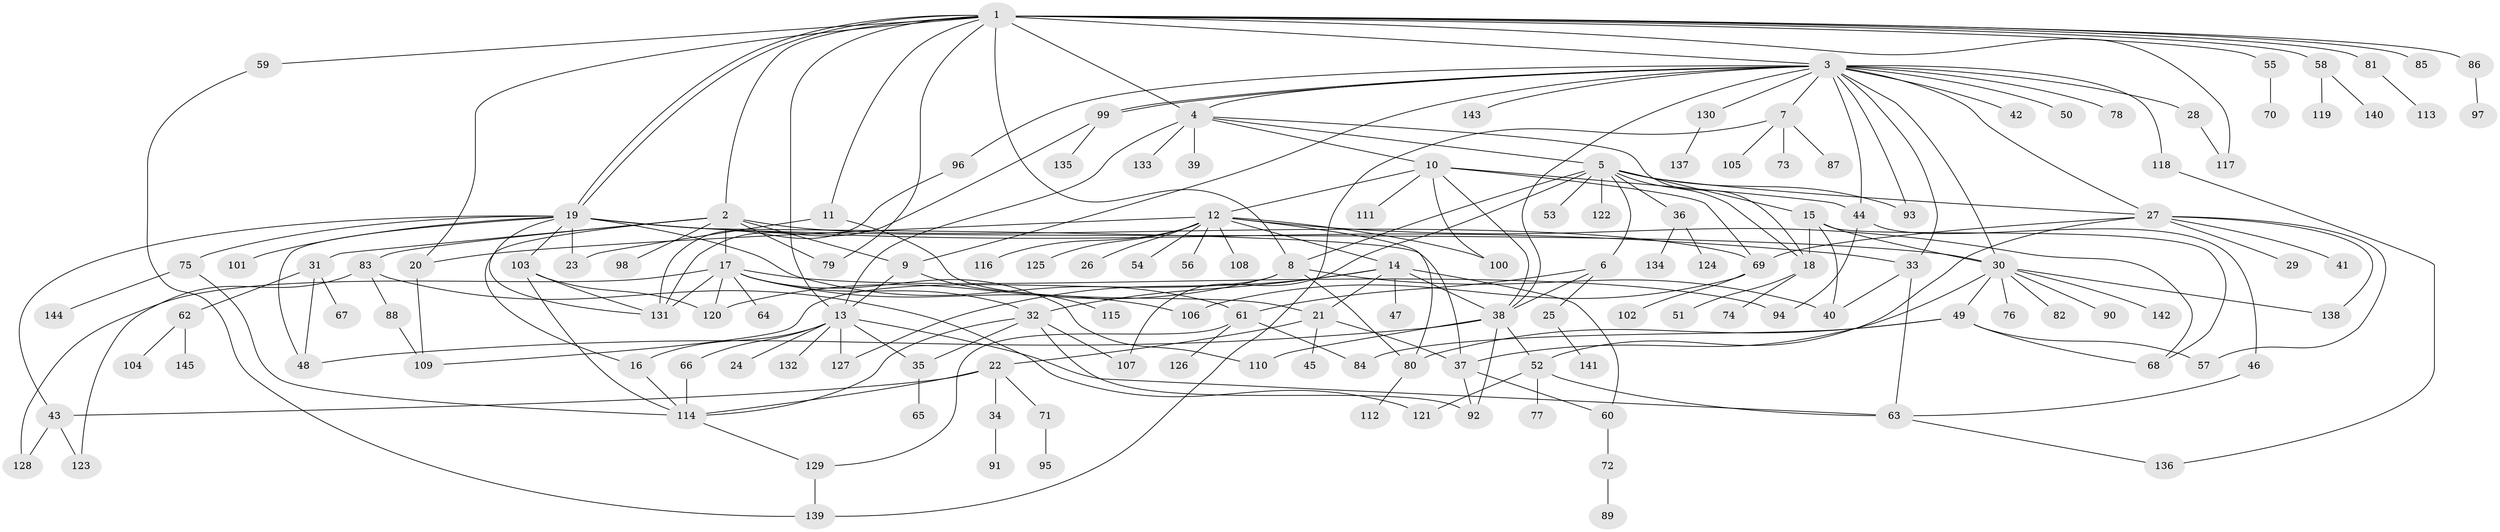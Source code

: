 // coarse degree distribution, {17: 0.009708737864077669, 11: 0.019417475728155338, 27: 0.009708737864077669, 7: 0.04854368932038835, 10: 0.009708737864077669, 4: 0.06796116504854369, 12: 0.009708737864077669, 6: 0.038834951456310676, 3: 0.07766990291262135, 8: 0.04854368932038835, 15: 0.009708737864077669, 2: 0.20388349514563106, 1: 0.42718446601941745, 5: 0.019417475728155338}
// Generated by graph-tools (version 1.1) at 2025/41/03/06/25 10:41:48]
// undirected, 145 vertices, 220 edges
graph export_dot {
graph [start="1"]
  node [color=gray90,style=filled];
  1;
  2;
  3;
  4;
  5;
  6;
  7;
  8;
  9;
  10;
  11;
  12;
  13;
  14;
  15;
  16;
  17;
  18;
  19;
  20;
  21;
  22;
  23;
  24;
  25;
  26;
  27;
  28;
  29;
  30;
  31;
  32;
  33;
  34;
  35;
  36;
  37;
  38;
  39;
  40;
  41;
  42;
  43;
  44;
  45;
  46;
  47;
  48;
  49;
  50;
  51;
  52;
  53;
  54;
  55;
  56;
  57;
  58;
  59;
  60;
  61;
  62;
  63;
  64;
  65;
  66;
  67;
  68;
  69;
  70;
  71;
  72;
  73;
  74;
  75;
  76;
  77;
  78;
  79;
  80;
  81;
  82;
  83;
  84;
  85;
  86;
  87;
  88;
  89;
  90;
  91;
  92;
  93;
  94;
  95;
  96;
  97;
  98;
  99;
  100;
  101;
  102;
  103;
  104;
  105;
  106;
  107;
  108;
  109;
  110;
  111;
  112;
  113;
  114;
  115;
  116;
  117;
  118;
  119;
  120;
  121;
  122;
  123;
  124;
  125;
  126;
  127;
  128;
  129;
  130;
  131;
  132;
  133;
  134;
  135;
  136;
  137;
  138;
  139;
  140;
  141;
  142;
  143;
  144;
  145;
  1 -- 2;
  1 -- 3;
  1 -- 4;
  1 -- 8;
  1 -- 11;
  1 -- 13;
  1 -- 19;
  1 -- 19;
  1 -- 20;
  1 -- 55;
  1 -- 58;
  1 -- 59;
  1 -- 79;
  1 -- 81;
  1 -- 85;
  1 -- 86;
  1 -- 117;
  2 -- 9;
  2 -- 16;
  2 -- 17;
  2 -- 31;
  2 -- 69;
  2 -- 79;
  2 -- 83;
  2 -- 98;
  3 -- 4;
  3 -- 7;
  3 -- 9;
  3 -- 27;
  3 -- 28;
  3 -- 30;
  3 -- 33;
  3 -- 38;
  3 -- 42;
  3 -- 44;
  3 -- 50;
  3 -- 78;
  3 -- 93;
  3 -- 96;
  3 -- 99;
  3 -- 99;
  3 -- 118;
  3 -- 130;
  3 -- 143;
  4 -- 5;
  4 -- 10;
  4 -- 13;
  4 -- 18;
  4 -- 39;
  4 -- 133;
  5 -- 6;
  5 -- 8;
  5 -- 15;
  5 -- 18;
  5 -- 27;
  5 -- 36;
  5 -- 53;
  5 -- 93;
  5 -- 107;
  5 -- 122;
  6 -- 25;
  6 -- 38;
  6 -- 61;
  7 -- 73;
  7 -- 87;
  7 -- 105;
  7 -- 139;
  8 -- 40;
  8 -- 80;
  8 -- 109;
  8 -- 120;
  9 -- 13;
  9 -- 115;
  10 -- 12;
  10 -- 38;
  10 -- 44;
  10 -- 69;
  10 -- 100;
  10 -- 111;
  11 -- 21;
  11 -- 23;
  12 -- 14;
  12 -- 20;
  12 -- 26;
  12 -- 54;
  12 -- 56;
  12 -- 68;
  12 -- 80;
  12 -- 100;
  12 -- 108;
  12 -- 116;
  12 -- 125;
  13 -- 16;
  13 -- 24;
  13 -- 35;
  13 -- 63;
  13 -- 66;
  13 -- 127;
  13 -- 132;
  14 -- 21;
  14 -- 32;
  14 -- 38;
  14 -- 47;
  14 -- 60;
  14 -- 127;
  15 -- 18;
  15 -- 30;
  15 -- 40;
  15 -- 68;
  16 -- 114;
  17 -- 32;
  17 -- 64;
  17 -- 94;
  17 -- 106;
  17 -- 110;
  17 -- 120;
  17 -- 128;
  17 -- 131;
  18 -- 51;
  18 -- 74;
  19 -- 23;
  19 -- 30;
  19 -- 33;
  19 -- 37;
  19 -- 43;
  19 -- 48;
  19 -- 61;
  19 -- 75;
  19 -- 101;
  19 -- 103;
  19 -- 131;
  20 -- 109;
  21 -- 22;
  21 -- 37;
  21 -- 45;
  22 -- 34;
  22 -- 43;
  22 -- 71;
  22 -- 114;
  25 -- 141;
  27 -- 29;
  27 -- 41;
  27 -- 52;
  27 -- 57;
  27 -- 69;
  27 -- 138;
  28 -- 117;
  30 -- 37;
  30 -- 49;
  30 -- 76;
  30 -- 82;
  30 -- 90;
  30 -- 138;
  30 -- 142;
  31 -- 48;
  31 -- 62;
  31 -- 67;
  32 -- 35;
  32 -- 92;
  32 -- 107;
  32 -- 114;
  33 -- 40;
  33 -- 63;
  34 -- 91;
  35 -- 65;
  36 -- 124;
  36 -- 134;
  37 -- 60;
  37 -- 92;
  38 -- 48;
  38 -- 52;
  38 -- 92;
  38 -- 110;
  43 -- 123;
  43 -- 128;
  44 -- 46;
  44 -- 94;
  46 -- 63;
  49 -- 57;
  49 -- 68;
  49 -- 80;
  49 -- 84;
  52 -- 63;
  52 -- 77;
  52 -- 121;
  55 -- 70;
  58 -- 119;
  58 -- 140;
  59 -- 139;
  60 -- 72;
  61 -- 84;
  61 -- 126;
  61 -- 129;
  62 -- 104;
  62 -- 145;
  63 -- 136;
  66 -- 114;
  69 -- 102;
  69 -- 106;
  71 -- 95;
  72 -- 89;
  75 -- 114;
  75 -- 144;
  80 -- 112;
  81 -- 113;
  83 -- 88;
  83 -- 121;
  83 -- 123;
  86 -- 97;
  88 -- 109;
  96 -- 131;
  99 -- 131;
  99 -- 135;
  103 -- 114;
  103 -- 120;
  103 -- 131;
  114 -- 129;
  118 -- 136;
  129 -- 139;
  130 -- 137;
}
